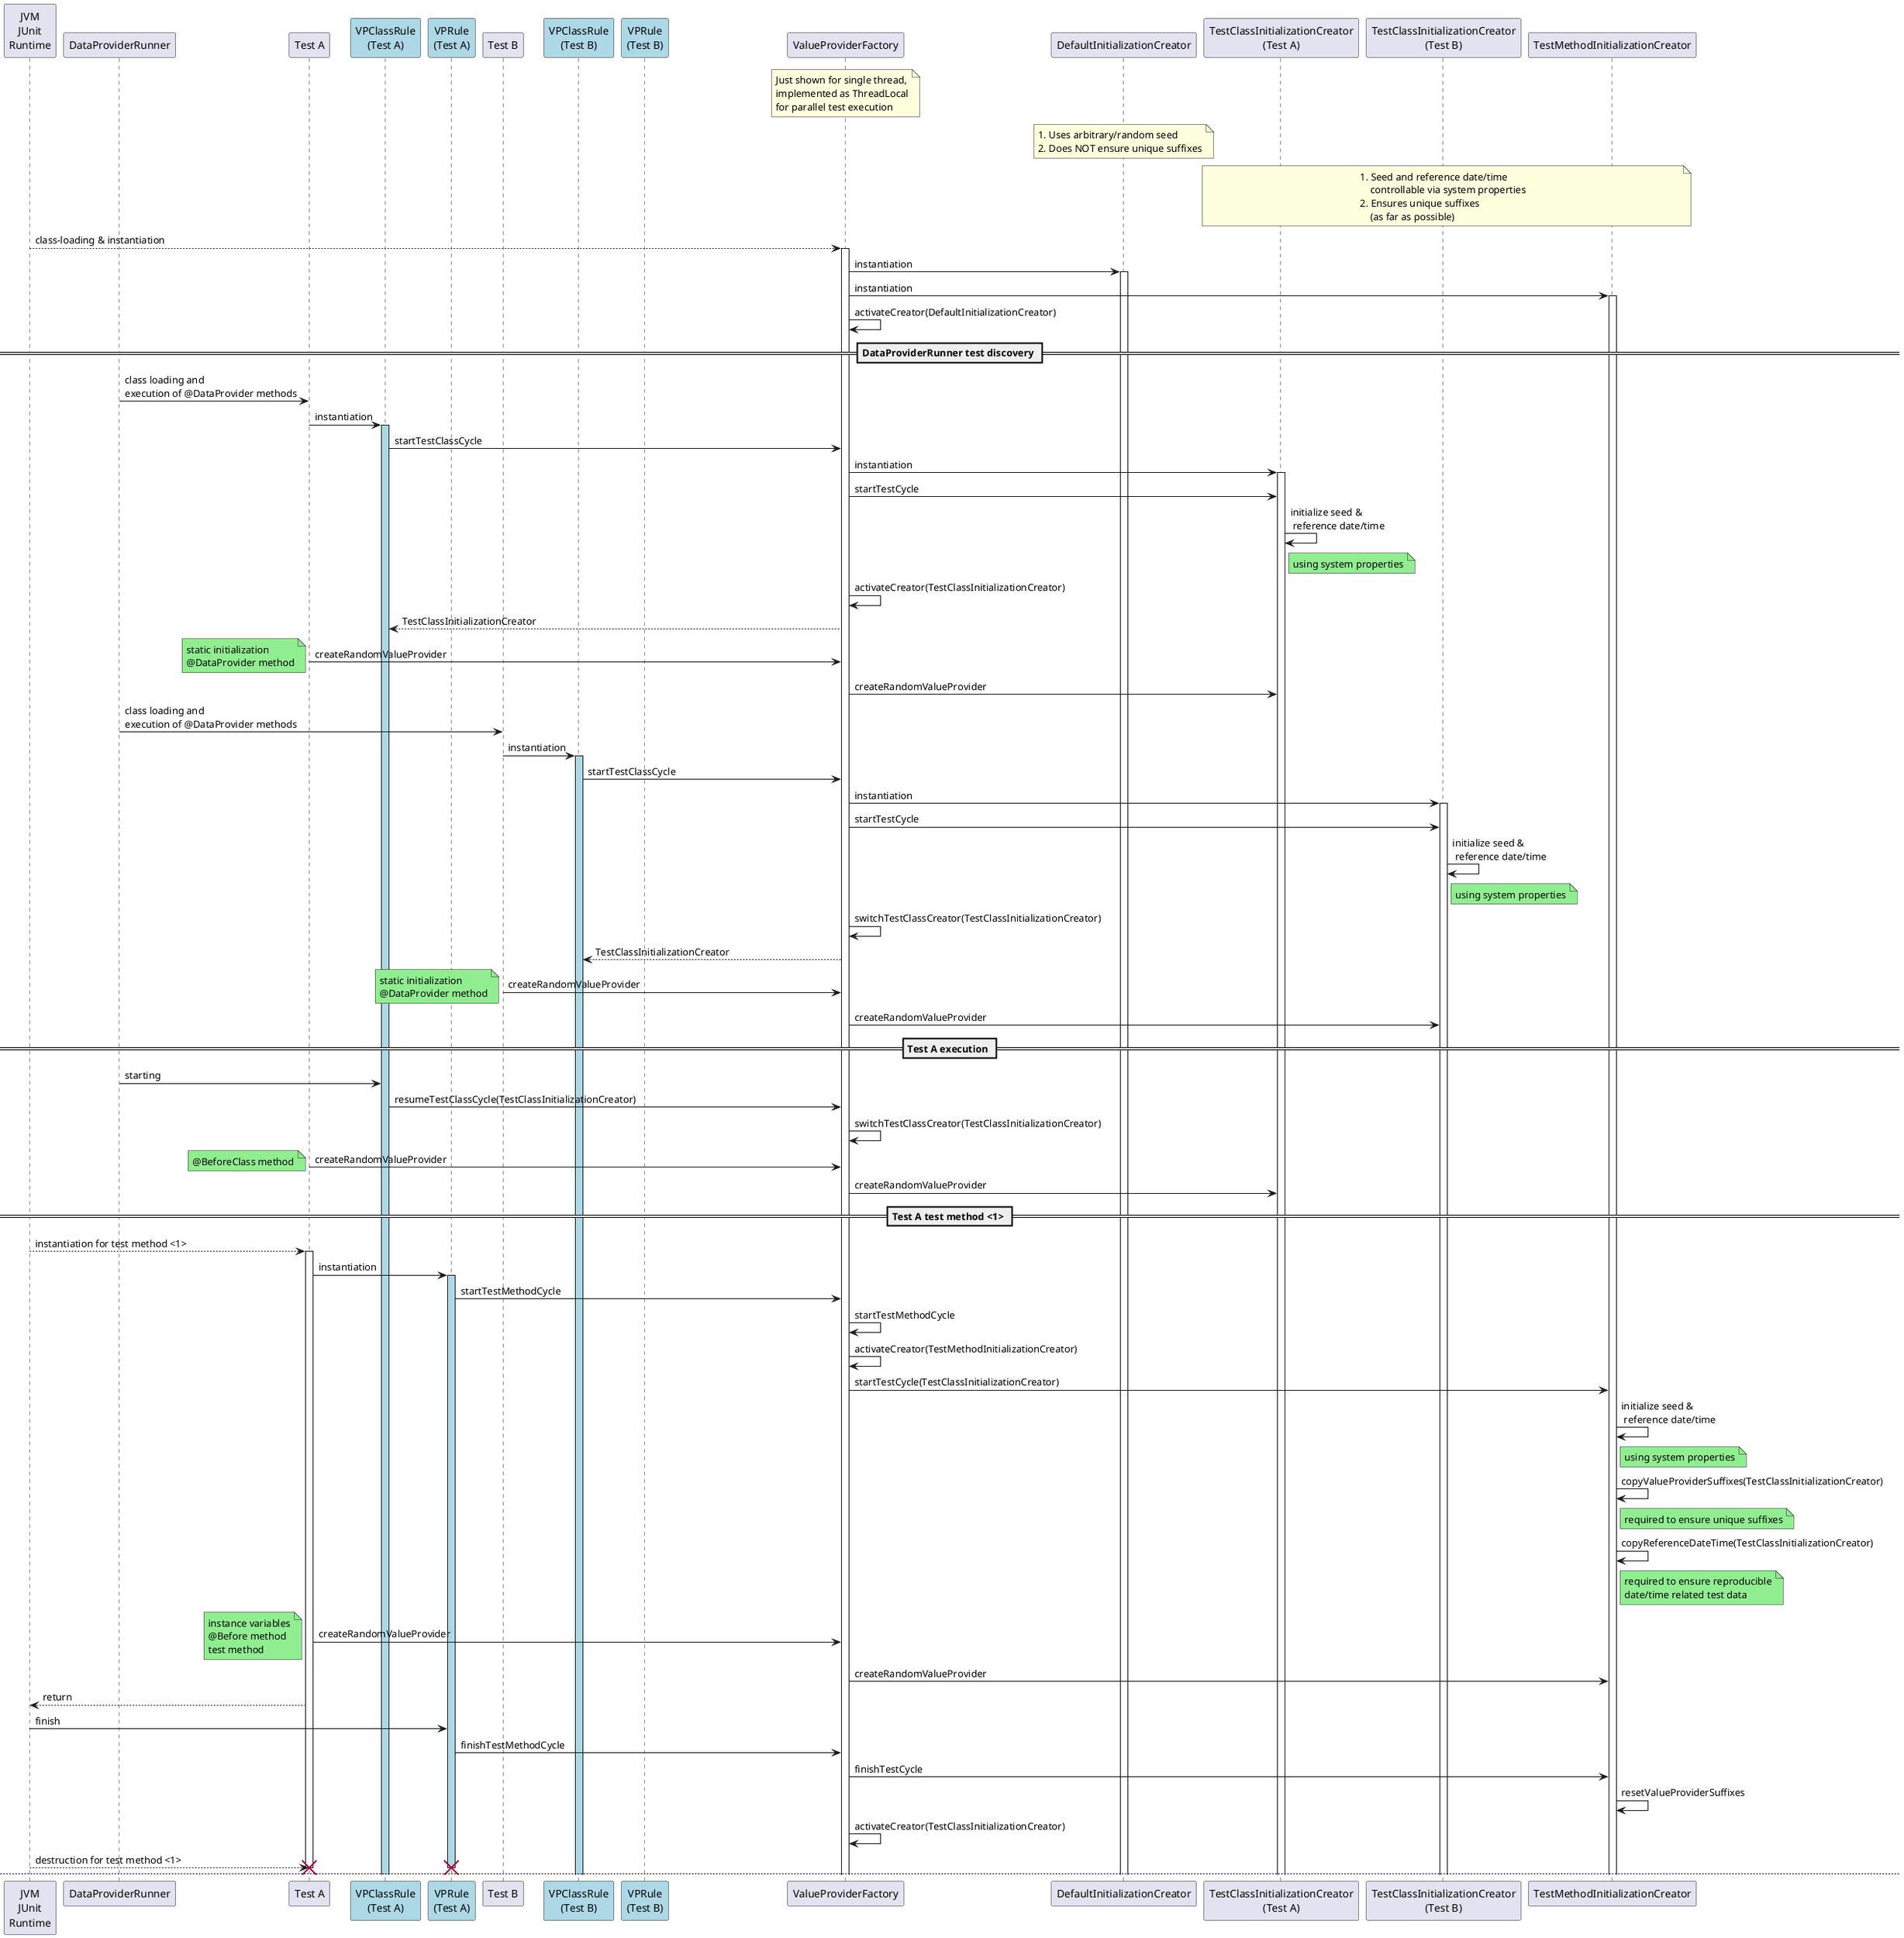 @startuml
participant "JVM\nJUnit\nRuntime" as JVM
participant "DataProviderRunner" as DPR
participant "Test A" as T_A
participant "VPClassRule\n(Test A)" as VPF_CR_A #lightblue
participant "VPRule\n(Test A)" as VPF_MR_A #lightblue
participant "Test B" as T_B
participant "VPClassRule\n(Test B)" as VPF_CR_B #lightblue
participant "VPRule\n(Test B)" as VPF_MR_B #lightblue
participant "ValueProviderFactory" as VPF
note over VPF: Just shown for single thread,\nimplemented as ThreadLocal\nfor parallel test execution
participant "DefaultInitializationCreator" as D_VPC
note over D_VPC: 1. Uses arbitrary/random seed\n2. Does NOT ensure unique suffixes
participant "TestClassInitializationCreator\n(Test A)" as C_VPC_A
participant "TestClassInitializationCreator\n(Test B)" as C_VPC_B
participant "TestMethodInitializationCreator" as M_VPC
note over C_VPC_A, M_VPC: 1. Seed and reference date/time\n    controllable via system properties\n2. Ensures unique suffixes\n    (as far as possible)

JVM --> VPF : class-loading & instantiation
activate VPF
VPF -> D_VPC : instantiation
activate D_VPC
VPF -> M_VPC : instantiation
activate M_VPC
VPF -> VPF : activateCreator(DefaultInitializationCreator)

== DataProviderRunner test discovery ==
DPR -> T_A : class loading and\nexecution of @DataProvider methods
T_A -> VPF_CR_A : instantiation
activate VPF_CR_A #lightblue
VPF_CR_A -> VPF : startTestClassCycle
VPF -> C_VPC_A : instantiation
activate C_VPC_A
VPF -> C_VPC_A : startTestCycle
C_VPC_A -> C_VPC_A : initialize seed &\n reference date/time
note right of C_VPC_A #lightgreen: using system properties
VPF -> VPF : activateCreator(TestClassInitializationCreator)
VPF --> VPF_CR_A : TestClassInitializationCreator
T_A -> VPF : createRandomValueProvider
note left #lightgreen: static initialization\n@DataProvider method
VPF -> C_VPC_A : createRandomValueProvider

DPR -> T_B : class loading and\nexecution of @DataProvider methods
T_B -> VPF_CR_B : instantiation
activate VPF_CR_B #lightblue
VPF_CR_B -> VPF : startTestClassCycle
VPF -> C_VPC_B : instantiation
activate C_VPC_B
VPF -> C_VPC_B : startTestCycle
C_VPC_B -> C_VPC_B : initialize seed &\n reference date/time
note right of C_VPC_B #lightgreen: using system properties
VPF -> VPF : switchTestClassCreator(TestClassInitializationCreator)
VPF --> VPF_CR_B : TestClassInitializationCreator
T_B -> VPF : createRandomValueProvider
note left #lightgreen: static initialization\n@DataProvider method
VPF -> C_VPC_B : createRandomValueProvider

== Test A execution ==
DPR -> VPF_CR_A : starting
VPF_CR_A -> VPF : resumeTestClassCycle(TestClassInitializationCreator)
VPF -> VPF : switchTestClassCreator(TestClassInitializationCreator)
T_A -> VPF : createRandomValueProvider
note left #lightgreen: @BeforeClass method
VPF -> C_VPC_A : createRandomValueProvider

== Test A test method <1> ==
JVM --> T_A : instantiation for test method <1>
activate T_A
T_A -> VPF_MR_A : instantiation
activate VPF_MR_A #lightblue
VPF_MR_A -> VPF : startTestMethodCycle
VPF -> VPF : startTestMethodCycle
VPF -> VPF : activateCreator(TestMethodInitializationCreator)
VPF -> M_VPC : startTestCycle(TestClassInitializationCreator)
M_VPC -> M_VPC : initialize seed &\n reference date/time
note right of M_VPC #lightgreen: using system properties
M_VPC -> M_VPC : copyValueProviderSuffixes(TestClassInitializationCreator)
note right of M_VPC #lightgreen: required to ensure unique suffixes
M_VPC -> M_VPC : copyReferenceDateTime(TestClassInitializationCreator)
note right of M_VPC #lightgreen: required to ensure reproducible\ndate/time related test data

T_A -> VPF : createRandomValueProvider
note left #lightgreen: instance variables\n@Before method\ntest method
VPF -> M_VPC : createRandomValueProvider

T_A --> JVM : return
JVM -> VPF_MR_A : finish
VPF_MR_A -> VPF : finishTestMethodCycle
VPF -> M_VPC : finishTestCycle
M_VPC -> M_VPC : resetValueProviderSuffixes
VPF -> VPF : activateCreator(TestClassInitializationCreator)

JVM --> T_A : destruction for test method <1>
destroy VPF_MR_A
destroy T_A
newpage

== Test A test method <2> ==
JVM --> T_A : instantiation for test method <2>
activate T_A
T_A -> VPF_MR_A : instantiation
activate VPF_MR_A #lightblue
VPF_MR_A -> VPF : startTestMethodCycle
VPF -> VPF : startTestMethodCycle
VPF -> VPF : activateCreator(TestMethodInitializationCreator)
VPF -> M_VPC : startTestCycle(TestClassInitializationCreator)
M_VPC -> M_VPC : initialize seed &\n reference date/time
note right of M_VPC #lightgreen: using system properties
M_VPC -> M_VPC : copyValueProviderSuffixes(TestClassInitializationCreator)
note right of M_VPC #lightgreen: required to ensure unique suffixes
M_VPC -> M_VPC : copyReferenceDateTime(TestClassInitializationCreator)
note right of M_VPC #lightgreen: required to ensure reproducible\ndate/time related test data

T_A -> VPF : createRandomValueProvider
note left #lightgreen: instance variables\n@Before method\ntest method
VPF -> M_VPC : createRandomValueProvider

T_A --> JVM : return
JVM -> VPF_MR_A : finish
VPF_MR_A -> VPF : finishTestMethodCycle
VPF -> M_VPC : finishTestCycle
M_VPC -> M_VPC : resetValueProviderSuffixes
VPF -> VPF : activateCreator(TestClassInitializationCreator)

JVM --> T_A : destruction for test method <1>
destroy VPF_MR_A
destroy T_A
JVM -> VPF_CR_A : finished
VPF_CR_A -> VPF : finishTestClassCycle
VPF -> C_VPC_A : finishTestCycle
C_VPC_A -> C_VPC_A : resetValueProviderSuffixes
VPF -> VPF : delete TestClassInitializationCreator
destroy C_VPC_A
VPF -> VPF : activateCreator(DefaultInitializationCreator)
JVM --> VPF_CR_A
destroy VPF_CR_A
newpage

== Test B execution ==
DPR -> VPF_CR_B : starting
VPF_CR_B -> VPF : resumeTestClassCycle(TestClassInitializationCreator)
VPF -> VPF : activateTestClassCreator(TestClassInitializationCreator)
T_B -> VPF : createRandomValueProvider
note left #lightgreen: @BeforeClass method
VPF -> C_VPC_B : createRandomValueProvider

== Test B test method <1> ==
JVM --> T_B : instantiation for test method <1>
activate T_B
T_B -> VPF_MR_B : instantiation
activate VPF_MR_B #lightblue
VPF_MR_B -> VPF : startTestMethodCycle
VPF -> VPF : startTestMethodCycle
VPF -> VPF : activateCreator(TestMethodInitializationCreator)
VPF -> M_VPC : startTestCycle(TestClassInitializationCreator)
M_VPC -> M_VPC : initialize seed &\n reference date/time
note right of M_VPC #lightgreen: using system properties
M_VPC -> M_VPC : copyValueProviderSuffixes(TestClassInitializationCreator)
note right of M_VPC #lightgreen: required to ensure unique suffixes
M_VPC -> M_VPC : copyReferenceDateTime(TestClassInitializationCreator)
note right of M_VPC #lightgreen: required to ensure reproducible\ndate/time related test data

T_B -> VPF : createRandomValueProvider
note left #lightgreen: instance variables\n@Before method\ntest method
VPF -> M_VPC : createRandomValueProvider

T_B --> JVM : return
JVM -> VPF_MR_B : finish
VPF_MR_B -> VPF : finishTestMethodCycle
VPF -> M_VPC : finishTestCycle
M_VPC -> M_VPC : resetValueProviderSuffixes
VPF -> VPF : activateCreator(TestClassInitializationCreator)

JVM --> T_B : destruction for test method <1>
destroy VPF_MR_B
destroy T_B

... continued as shown above for Test A ...

@enduml